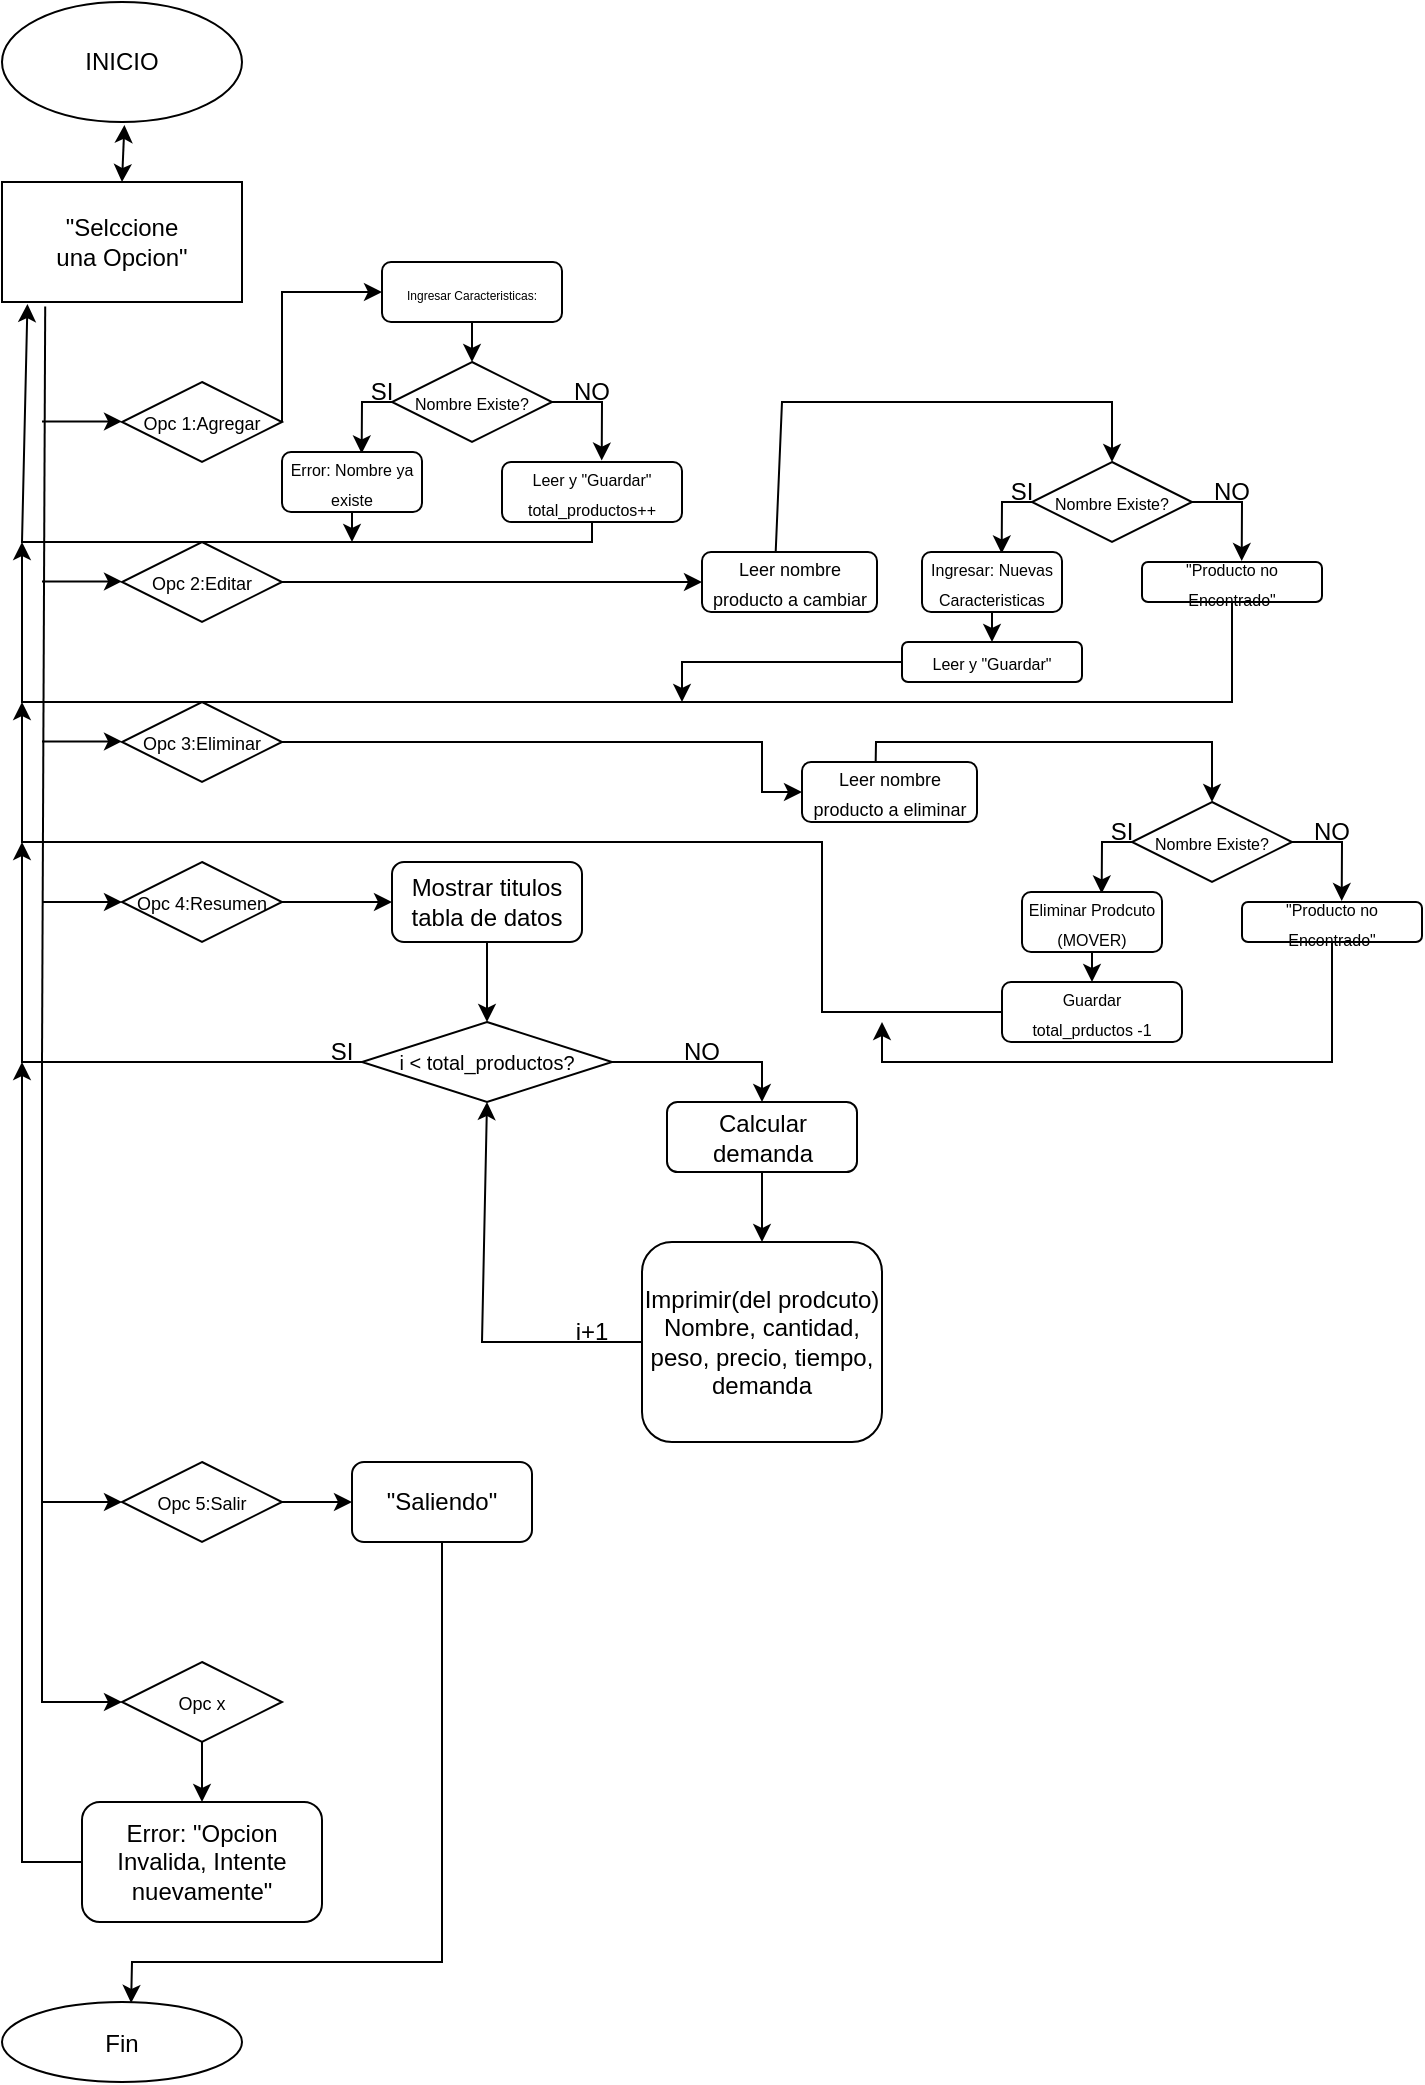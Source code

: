 <mxfile version="24.9.0">
  <diagram name="Página-1" id="0ekzHU6izNQ0DcV8A5S5">
    <mxGraphModel dx="989" dy="521" grid="1" gridSize="10" guides="1" tooltips="1" connect="1" arrows="1" fold="1" page="1" pageScale="1" pageWidth="827" pageHeight="1169" math="0" shadow="0">
      <root>
        <mxCell id="0" />
        <mxCell id="1" parent="0" />
        <mxCell id="WuoT_bfYGDwhzo_1uAU9-14" value="" style="endArrow=classic;startArrow=classic;html=1;rounded=0;entryX=0.51;entryY=1.024;entryDx=0;entryDy=0;exitX=0.5;exitY=0;exitDx=0;exitDy=0;entryPerimeter=0;" edge="1" parent="1" source="WuoT_bfYGDwhzo_1uAU9-16" target="WuoT_bfYGDwhzo_1uAU9-15">
          <mxGeometry width="50" height="50" relative="1" as="geometry">
            <mxPoint x="159.64" y="127.48" as="sourcePoint" />
            <mxPoint x="160.36" y="90" as="targetPoint" />
          </mxGeometry>
        </mxCell>
        <mxCell id="WuoT_bfYGDwhzo_1uAU9-15" value="INICIO" style="ellipse;whiteSpace=wrap;html=1;" vertex="1" parent="1">
          <mxGeometry x="20" y="10" width="120" height="60" as="geometry" />
        </mxCell>
        <mxCell id="WuoT_bfYGDwhzo_1uAU9-16" value="&quot;Selccione&lt;div&gt;una Opcion&quot;&lt;/div&gt;" style="rounded=0;whiteSpace=wrap;html=1;" vertex="1" parent="1">
          <mxGeometry x="20" y="100" width="120" height="60" as="geometry" />
        </mxCell>
        <mxCell id="WuoT_bfYGDwhzo_1uAU9-17" value="&lt;font style=&quot;font-size: 9px;&quot;&gt;Opc 1:Agregar&lt;/font&gt;" style="rhombus;whiteSpace=wrap;html=1;" vertex="1" parent="1">
          <mxGeometry x="80" y="200" width="80" height="40" as="geometry" />
        </mxCell>
        <mxCell id="WuoT_bfYGDwhzo_1uAU9-18" value="&lt;span style=&quot;font-size: 9px;&quot;&gt;Opc 2:Editar&lt;/span&gt;" style="rhombus;whiteSpace=wrap;html=1;" vertex="1" parent="1">
          <mxGeometry x="80" y="280" width="80" height="40" as="geometry" />
        </mxCell>
        <mxCell id="WuoT_bfYGDwhzo_1uAU9-19" value="&lt;span style=&quot;font-size: 9px;&quot;&gt;Opc 3:Eliminar&lt;/span&gt;" style="rhombus;whiteSpace=wrap;html=1;" vertex="1" parent="1">
          <mxGeometry x="80" y="360" width="80" height="40" as="geometry" />
        </mxCell>
        <mxCell id="WuoT_bfYGDwhzo_1uAU9-20" value="&lt;span style=&quot;font-size: 9px;&quot;&gt;Opc 4:Resumen&lt;/span&gt;" style="rhombus;whiteSpace=wrap;html=1;" vertex="1" parent="1">
          <mxGeometry x="80" y="440" width="80" height="40" as="geometry" />
        </mxCell>
        <mxCell id="WuoT_bfYGDwhzo_1uAU9-24" value="" style="endArrow=none;html=1;rounded=0;entryX=0.18;entryY=1.038;entryDx=0;entryDy=0;entryPerimeter=0;" edge="1" parent="1" target="WuoT_bfYGDwhzo_1uAU9-16">
          <mxGeometry width="50" height="50" relative="1" as="geometry">
            <mxPoint x="40" y="540" as="sourcePoint" />
            <mxPoint x="60" y="210" as="targetPoint" />
          </mxGeometry>
        </mxCell>
        <mxCell id="WuoT_bfYGDwhzo_1uAU9-25" value="" style="endArrow=classic;html=1;rounded=0;entryX=0;entryY=0.5;entryDx=0;entryDy=0;" edge="1" parent="1" target="WuoT_bfYGDwhzo_1uAU9-20">
          <mxGeometry width="50" height="50" relative="1" as="geometry">
            <mxPoint x="40" y="460" as="sourcePoint" />
            <mxPoint x="90" y="420" as="targetPoint" />
          </mxGeometry>
        </mxCell>
        <mxCell id="WuoT_bfYGDwhzo_1uAU9-26" value="" style="endArrow=classic;html=1;rounded=0;entryX=0;entryY=0.5;entryDx=0;entryDy=0;" edge="1" parent="1">
          <mxGeometry width="50" height="50" relative="1" as="geometry">
            <mxPoint x="40" y="379.71" as="sourcePoint" />
            <mxPoint x="80" y="379.71" as="targetPoint" />
          </mxGeometry>
        </mxCell>
        <mxCell id="WuoT_bfYGDwhzo_1uAU9-27" value="" style="endArrow=classic;html=1;rounded=0;entryX=0;entryY=0.5;entryDx=0;entryDy=0;" edge="1" parent="1">
          <mxGeometry width="50" height="50" relative="1" as="geometry">
            <mxPoint x="40" y="299.71" as="sourcePoint" />
            <mxPoint x="80" y="299.71" as="targetPoint" />
          </mxGeometry>
        </mxCell>
        <mxCell id="WuoT_bfYGDwhzo_1uAU9-28" value="" style="endArrow=classic;html=1;rounded=0;entryX=0;entryY=0.5;entryDx=0;entryDy=0;" edge="1" parent="1">
          <mxGeometry width="50" height="50" relative="1" as="geometry">
            <mxPoint x="40" y="219.71" as="sourcePoint" />
            <mxPoint x="80" y="219.71" as="targetPoint" />
          </mxGeometry>
        </mxCell>
        <mxCell id="WuoT_bfYGDwhzo_1uAU9-36" value="Fin" style="ellipse;fillColor=#FFFFFF;strokeColor=black" vertex="1" parent="1">
          <mxGeometry x="20" y="1010" width="120" height="40" as="geometry" />
        </mxCell>
        <mxCell id="WuoT_bfYGDwhzo_1uAU9-43" value="&lt;span style=&quot;font-size: 9px;&quot;&gt;Opc 5:Salir&lt;/span&gt;" style="rhombus;whiteSpace=wrap;html=1;" vertex="1" parent="1">
          <mxGeometry x="80" y="740" width="80" height="40" as="geometry" />
        </mxCell>
        <mxCell id="WuoT_bfYGDwhzo_1uAU9-44" value="" style="endArrow=classic;html=1;rounded=0;entryX=0;entryY=0.5;entryDx=0;entryDy=0;" edge="1" parent="1" target="WuoT_bfYGDwhzo_1uAU9-43">
          <mxGeometry width="50" height="50" relative="1" as="geometry">
            <mxPoint x="40" y="539.76" as="sourcePoint" />
            <mxPoint x="80" y="539.76" as="targetPoint" />
            <Array as="points">
              <mxPoint x="40" y="700" />
              <mxPoint x="40" y="760" />
            </Array>
          </mxGeometry>
        </mxCell>
        <mxCell id="WuoT_bfYGDwhzo_1uAU9-45" value="&lt;span style=&quot;font-size: 6px;&quot;&gt;Ingresar Caracteristicas:&lt;/span&gt;" style="rounded=1;whiteSpace=wrap;html=1;" vertex="1" parent="1">
          <mxGeometry x="210" y="140" width="90" height="30" as="geometry" />
        </mxCell>
        <mxCell id="WuoT_bfYGDwhzo_1uAU9-46" value="" style="endArrow=classic;html=1;rounded=0;exitX=1;exitY=0.5;exitDx=0;exitDy=0;entryX=0;entryY=0.5;entryDx=0;entryDy=0;" edge="1" parent="1" source="WuoT_bfYGDwhzo_1uAU9-17" target="WuoT_bfYGDwhzo_1uAU9-45">
          <mxGeometry width="50" height="50" relative="1" as="geometry">
            <mxPoint x="230" y="220" as="sourcePoint" />
            <mxPoint x="280" y="170" as="targetPoint" />
            <Array as="points">
              <mxPoint x="160" y="155" />
            </Array>
          </mxGeometry>
        </mxCell>
        <mxCell id="WuoT_bfYGDwhzo_1uAU9-47" value="&lt;font style=&quot;font-size: 8px;&quot;&gt;Leer y &quot;Guardar&quot;&lt;/font&gt;&lt;div&gt;&lt;font style=&quot;font-size: 8px;&quot;&gt;total_productos++&lt;/font&gt;&lt;/div&gt;" style="rounded=1;whiteSpace=wrap;html=1;" vertex="1" parent="1">
          <mxGeometry x="270" y="240" width="90" height="30" as="geometry" />
        </mxCell>
        <mxCell id="WuoT_bfYGDwhzo_1uAU9-48" value="" style="endArrow=classic;html=1;rounded=0;exitX=0.5;exitY=1;exitDx=0;exitDy=0;entryX=0.5;entryY=0;entryDx=0;entryDy=0;" edge="1" parent="1" source="WuoT_bfYGDwhzo_1uAU9-45" target="WuoT_bfYGDwhzo_1uAU9-49">
          <mxGeometry width="50" height="50" relative="1" as="geometry">
            <mxPoint x="215" y="200" as="sourcePoint" />
            <mxPoint x="315" y="190" as="targetPoint" />
          </mxGeometry>
        </mxCell>
        <mxCell id="WuoT_bfYGDwhzo_1uAU9-49" value="&lt;font style=&quot;font-size: 8px;&quot;&gt;Nombre Existe?&lt;/font&gt;" style="rhombus;whiteSpace=wrap;html=1;" vertex="1" parent="1">
          <mxGeometry x="215" y="190" width="80" height="40" as="geometry" />
        </mxCell>
        <mxCell id="WuoT_bfYGDwhzo_1uAU9-50" value="" style="endArrow=classic;html=1;rounded=0;exitX=1;exitY=0.5;exitDx=0;exitDy=0;entryX=0.554;entryY=-0.024;entryDx=0;entryDy=0;entryPerimeter=0;" edge="1" parent="1" source="WuoT_bfYGDwhzo_1uAU9-49" target="WuoT_bfYGDwhzo_1uAU9-47">
          <mxGeometry width="50" height="50" relative="1" as="geometry">
            <mxPoint x="300" y="230" as="sourcePoint" />
            <mxPoint x="350" y="180" as="targetPoint" />
            <Array as="points">
              <mxPoint x="320" y="210" />
            </Array>
          </mxGeometry>
        </mxCell>
        <mxCell id="WuoT_bfYGDwhzo_1uAU9-52" value="NO" style="text;html=1;align=center;verticalAlign=middle;whiteSpace=wrap;rounded=0;" vertex="1" parent="1">
          <mxGeometry x="285" y="190" width="60" height="30" as="geometry" />
        </mxCell>
        <mxCell id="WuoT_bfYGDwhzo_1uAU9-54" value="" style="endArrow=classic;html=1;rounded=0;exitX=0;exitY=0.5;exitDx=0;exitDy=0;entryX=0.569;entryY=0.024;entryDx=0;entryDy=0;entryPerimeter=0;" edge="1" parent="1" source="WuoT_bfYGDwhzo_1uAU9-49" target="WuoT_bfYGDwhzo_1uAU9-56">
          <mxGeometry width="50" height="50" relative="1" as="geometry">
            <mxPoint x="180" y="280" as="sourcePoint" />
            <mxPoint x="200" y="230" as="targetPoint" />
            <Array as="points">
              <mxPoint x="200" y="210" />
            </Array>
          </mxGeometry>
        </mxCell>
        <mxCell id="WuoT_bfYGDwhzo_1uAU9-56" value="&lt;font style=&quot;font-size: 8px;&quot;&gt;Error: Nombre ya existe&lt;/font&gt;" style="rounded=1;whiteSpace=wrap;html=1;" vertex="1" parent="1">
          <mxGeometry x="160" y="235" width="70" height="30" as="geometry" />
        </mxCell>
        <mxCell id="WuoT_bfYGDwhzo_1uAU9-58" value="SI" style="text;html=1;align=center;verticalAlign=middle;whiteSpace=wrap;rounded=0;" vertex="1" parent="1">
          <mxGeometry x="180" y="190" width="60" height="30" as="geometry" />
        </mxCell>
        <mxCell id="WuoT_bfYGDwhzo_1uAU9-59" value="&lt;font style=&quot;font-size: 9px;&quot;&gt;Leer nombre producto a cambiar&lt;/font&gt;" style="rounded=1;whiteSpace=wrap;html=1;" vertex="1" parent="1">
          <mxGeometry x="370" y="285" width="87.5" height="30" as="geometry" />
        </mxCell>
        <mxCell id="WuoT_bfYGDwhzo_1uAU9-60" value="" style="endArrow=classic;html=1;rounded=0;exitX=1;exitY=0.5;exitDx=0;exitDy=0;entryX=0;entryY=0.5;entryDx=0;entryDy=0;" edge="1" parent="1" source="WuoT_bfYGDwhzo_1uAU9-18" target="WuoT_bfYGDwhzo_1uAU9-59">
          <mxGeometry width="50" height="50" relative="1" as="geometry">
            <mxPoint x="140" y="365" as="sourcePoint" />
            <mxPoint x="190" y="315" as="targetPoint" />
          </mxGeometry>
        </mxCell>
        <mxCell id="WuoT_bfYGDwhzo_1uAU9-63" value="" style="endArrow=classic;html=1;rounded=0;exitX=0.5;exitY=1;exitDx=0;exitDy=0;entryX=0.106;entryY=1.017;entryDx=0;entryDy=0;entryPerimeter=0;" edge="1" parent="1" source="WuoT_bfYGDwhzo_1uAU9-47" target="WuoT_bfYGDwhzo_1uAU9-16">
          <mxGeometry width="50" height="50" relative="1" as="geometry">
            <mxPoint x="280" y="325" as="sourcePoint" />
            <mxPoint x="340" y="119.31" as="targetPoint" />
            <Array as="points">
              <mxPoint x="315" y="280" />
              <mxPoint x="30" y="280" />
            </Array>
          </mxGeometry>
        </mxCell>
        <mxCell id="WuoT_bfYGDwhzo_1uAU9-67" value="&lt;span style=&quot;font-size: 8px;&quot;&gt;&quot;Producto no Encontrado&quot;&lt;/span&gt;" style="rounded=1;whiteSpace=wrap;html=1;" vertex="1" parent="1">
          <mxGeometry x="590" y="290" width="90" height="20" as="geometry" />
        </mxCell>
        <mxCell id="WuoT_bfYGDwhzo_1uAU9-69" value="&lt;font style=&quot;font-size: 8px;&quot;&gt;Nombre Existe?&lt;/font&gt;" style="rhombus;whiteSpace=wrap;html=1;" vertex="1" parent="1">
          <mxGeometry x="535" y="240" width="80" height="40" as="geometry" />
        </mxCell>
        <mxCell id="WuoT_bfYGDwhzo_1uAU9-70" value="" style="endArrow=classic;html=1;rounded=0;exitX=1;exitY=0.5;exitDx=0;exitDy=0;entryX=0.554;entryY=-0.024;entryDx=0;entryDy=0;entryPerimeter=0;" edge="1" parent="1" source="WuoT_bfYGDwhzo_1uAU9-69" target="WuoT_bfYGDwhzo_1uAU9-67">
          <mxGeometry width="50" height="50" relative="1" as="geometry">
            <mxPoint x="620" y="280" as="sourcePoint" />
            <mxPoint x="670" y="230" as="targetPoint" />
            <Array as="points">
              <mxPoint x="640" y="260" />
            </Array>
          </mxGeometry>
        </mxCell>
        <mxCell id="WuoT_bfYGDwhzo_1uAU9-71" value="NO" style="text;html=1;align=center;verticalAlign=middle;whiteSpace=wrap;rounded=0;" vertex="1" parent="1">
          <mxGeometry x="605" y="240" width="60" height="30" as="geometry" />
        </mxCell>
        <mxCell id="WuoT_bfYGDwhzo_1uAU9-72" value="" style="endArrow=classic;html=1;rounded=0;exitX=0;exitY=0.5;exitDx=0;exitDy=0;entryX=0.569;entryY=0.024;entryDx=0;entryDy=0;entryPerimeter=0;" edge="1" parent="1" source="WuoT_bfYGDwhzo_1uAU9-69" target="WuoT_bfYGDwhzo_1uAU9-73">
          <mxGeometry width="50" height="50" relative="1" as="geometry">
            <mxPoint x="500" y="330" as="sourcePoint" />
            <mxPoint x="520" y="280" as="targetPoint" />
            <Array as="points">
              <mxPoint x="520" y="260" />
            </Array>
          </mxGeometry>
        </mxCell>
        <mxCell id="WuoT_bfYGDwhzo_1uAU9-73" value="&lt;span style=&quot;font-size: 8px;&quot;&gt;Ingresar: Nuevas&lt;/span&gt;&lt;div&gt;&lt;span style=&quot;font-size: 8px;&quot;&gt;Caracteristicas&lt;/span&gt;&lt;/div&gt;" style="rounded=1;whiteSpace=wrap;html=1;" vertex="1" parent="1">
          <mxGeometry x="480" y="285" width="70" height="30" as="geometry" />
        </mxCell>
        <mxCell id="WuoT_bfYGDwhzo_1uAU9-74" value="SI" style="text;html=1;align=center;verticalAlign=middle;whiteSpace=wrap;rounded=0;" vertex="1" parent="1">
          <mxGeometry x="500" y="240" width="60" height="30" as="geometry" />
        </mxCell>
        <mxCell id="WuoT_bfYGDwhzo_1uAU9-76" value="" style="endArrow=classic;html=1;rounded=0;exitX=0.421;exitY=0.007;exitDx=0;exitDy=0;exitPerimeter=0;entryX=0.5;entryY=0;entryDx=0;entryDy=0;" edge="1" parent="1" source="WuoT_bfYGDwhzo_1uAU9-59" target="WuoT_bfYGDwhzo_1uAU9-69">
          <mxGeometry width="50" height="50" relative="1" as="geometry">
            <mxPoint x="485" y="210" as="sourcePoint" />
            <mxPoint x="535" y="160" as="targetPoint" />
            <Array as="points">
              <mxPoint x="410" y="210" />
              <mxPoint x="575" y="210" />
            </Array>
          </mxGeometry>
        </mxCell>
        <mxCell id="WuoT_bfYGDwhzo_1uAU9-78" value="&lt;font style=&quot;font-size: 8px;&quot;&gt;Leer y &quot;Guardar&quot;&lt;/font&gt;" style="rounded=1;whiteSpace=wrap;html=1;" vertex="1" parent="1">
          <mxGeometry x="470" y="330" width="90" height="20" as="geometry" />
        </mxCell>
        <mxCell id="WuoT_bfYGDwhzo_1uAU9-79" value="" style="endArrow=classic;html=1;rounded=0;exitX=0.5;exitY=1;exitDx=0;exitDy=0;" edge="1" parent="1" source="WuoT_bfYGDwhzo_1uAU9-73" target="WuoT_bfYGDwhzo_1uAU9-78">
          <mxGeometry width="50" height="50" relative="1" as="geometry">
            <mxPoint x="450" y="420" as="sourcePoint" />
            <mxPoint x="500" y="370" as="targetPoint" />
          </mxGeometry>
        </mxCell>
        <mxCell id="WuoT_bfYGDwhzo_1uAU9-81" value="" style="endArrow=classic;html=1;rounded=0;exitX=0.5;exitY=1;exitDx=0;exitDy=0;" edge="1" parent="1" source="WuoT_bfYGDwhzo_1uAU9-67">
          <mxGeometry width="50" height="50" relative="1" as="geometry">
            <mxPoint x="630" y="380" as="sourcePoint" />
            <mxPoint x="30" y="280" as="targetPoint" />
            <Array as="points">
              <mxPoint x="635" y="360" />
              <mxPoint x="30" y="360" />
            </Array>
          </mxGeometry>
        </mxCell>
        <mxCell id="WuoT_bfYGDwhzo_1uAU9-85" value="" style="endArrow=classic;html=1;rounded=0;exitX=0.5;exitY=1;exitDx=0;exitDy=0;" edge="1" parent="1" source="WuoT_bfYGDwhzo_1uAU9-56">
          <mxGeometry width="50" height="50" relative="1" as="geometry">
            <mxPoint x="320" y="360" as="sourcePoint" />
            <mxPoint x="195" y="280" as="targetPoint" />
          </mxGeometry>
        </mxCell>
        <mxCell id="WuoT_bfYGDwhzo_1uAU9-86" value="" style="endArrow=classic;html=1;rounded=0;exitX=0;exitY=0.5;exitDx=0;exitDy=0;" edge="1" parent="1" source="WuoT_bfYGDwhzo_1uAU9-78">
          <mxGeometry width="50" height="50" relative="1" as="geometry">
            <mxPoint x="205" y="275" as="sourcePoint" />
            <mxPoint x="360" y="360" as="targetPoint" />
            <Array as="points">
              <mxPoint x="360" y="340" />
            </Array>
          </mxGeometry>
        </mxCell>
        <mxCell id="WuoT_bfYGDwhzo_1uAU9-87" value="&lt;font style=&quot;font-size: 9px;&quot;&gt;Leer nombre producto a eliminar&lt;/font&gt;" style="rounded=1;whiteSpace=wrap;html=1;" vertex="1" parent="1">
          <mxGeometry x="420" y="390" width="87.5" height="30" as="geometry" />
        </mxCell>
        <mxCell id="WuoT_bfYGDwhzo_1uAU9-88" value="&lt;span style=&quot;font-size: 8px;&quot;&gt;&quot;Producto no Encontrado&quot;&lt;/span&gt;" style="rounded=1;whiteSpace=wrap;html=1;" vertex="1" parent="1">
          <mxGeometry x="640" y="460" width="90" height="20" as="geometry" />
        </mxCell>
        <mxCell id="WuoT_bfYGDwhzo_1uAU9-89" value="&lt;font style=&quot;font-size: 8px;&quot;&gt;Nombre Existe?&lt;/font&gt;" style="rhombus;whiteSpace=wrap;html=1;" vertex="1" parent="1">
          <mxGeometry x="585" y="410" width="80" height="40" as="geometry" />
        </mxCell>
        <mxCell id="WuoT_bfYGDwhzo_1uAU9-90" value="" style="endArrow=classic;html=1;rounded=0;exitX=1;exitY=0.5;exitDx=0;exitDy=0;entryX=0.554;entryY=-0.024;entryDx=0;entryDy=0;entryPerimeter=0;" edge="1" parent="1" source="WuoT_bfYGDwhzo_1uAU9-89" target="WuoT_bfYGDwhzo_1uAU9-88">
          <mxGeometry width="50" height="50" relative="1" as="geometry">
            <mxPoint x="670" y="450" as="sourcePoint" />
            <mxPoint x="720" y="400" as="targetPoint" />
            <Array as="points">
              <mxPoint x="690" y="430" />
            </Array>
          </mxGeometry>
        </mxCell>
        <mxCell id="WuoT_bfYGDwhzo_1uAU9-91" value="NO" style="text;html=1;align=center;verticalAlign=middle;whiteSpace=wrap;rounded=0;" vertex="1" parent="1">
          <mxGeometry x="655" y="410" width="60" height="30" as="geometry" />
        </mxCell>
        <mxCell id="WuoT_bfYGDwhzo_1uAU9-92" value="" style="endArrow=classic;html=1;rounded=0;exitX=0;exitY=0.5;exitDx=0;exitDy=0;entryX=0.569;entryY=0.024;entryDx=0;entryDy=0;entryPerimeter=0;" edge="1" parent="1" source="WuoT_bfYGDwhzo_1uAU9-89" target="WuoT_bfYGDwhzo_1uAU9-93">
          <mxGeometry width="50" height="50" relative="1" as="geometry">
            <mxPoint x="550" y="500" as="sourcePoint" />
            <mxPoint x="570" y="450" as="targetPoint" />
            <Array as="points">
              <mxPoint x="570" y="430" />
            </Array>
          </mxGeometry>
        </mxCell>
        <mxCell id="WuoT_bfYGDwhzo_1uAU9-93" value="&lt;span style=&quot;font-size: 8px;&quot;&gt;Eliminar Prodcuto&lt;/span&gt;&lt;div&gt;&lt;span style=&quot;font-size: 8px;&quot;&gt;(MOVER)&lt;/span&gt;&lt;/div&gt;" style="rounded=1;whiteSpace=wrap;html=1;" vertex="1" parent="1">
          <mxGeometry x="530" y="455" width="70" height="30" as="geometry" />
        </mxCell>
        <mxCell id="WuoT_bfYGDwhzo_1uAU9-94" value="SI" style="text;html=1;align=center;verticalAlign=middle;whiteSpace=wrap;rounded=0;" vertex="1" parent="1">
          <mxGeometry x="550" y="410" width="60" height="30" as="geometry" />
        </mxCell>
        <mxCell id="WuoT_bfYGDwhzo_1uAU9-95" value="" style="endArrow=classic;html=1;rounded=0;exitX=0.421;exitY=0.007;exitDx=0;exitDy=0;exitPerimeter=0;entryX=0.5;entryY=0;entryDx=0;entryDy=0;" edge="1" parent="1" source="WuoT_bfYGDwhzo_1uAU9-87" target="WuoT_bfYGDwhzo_1uAU9-89">
          <mxGeometry width="50" height="50" relative="1" as="geometry">
            <mxPoint x="535" y="380" as="sourcePoint" />
            <mxPoint x="585" y="330" as="targetPoint" />
            <Array as="points">
              <mxPoint x="457" y="380" />
              <mxPoint x="625" y="380" />
            </Array>
          </mxGeometry>
        </mxCell>
        <mxCell id="WuoT_bfYGDwhzo_1uAU9-96" value="&lt;font style=&quot;font-size: 8px;&quot;&gt;Guardar&lt;/font&gt;&lt;div&gt;&lt;font style=&quot;font-size: 8px;&quot;&gt;total_prductos -1&lt;/font&gt;&lt;/div&gt;" style="rounded=1;whiteSpace=wrap;html=1;" vertex="1" parent="1">
          <mxGeometry x="520" y="500" width="90" height="30" as="geometry" />
        </mxCell>
        <mxCell id="WuoT_bfYGDwhzo_1uAU9-97" value="" style="endArrow=classic;html=1;rounded=0;exitX=0.5;exitY=1;exitDx=0;exitDy=0;" edge="1" parent="1" source="WuoT_bfYGDwhzo_1uAU9-93" target="WuoT_bfYGDwhzo_1uAU9-96">
          <mxGeometry width="50" height="50" relative="1" as="geometry">
            <mxPoint x="500" y="590" as="sourcePoint" />
            <mxPoint x="550" y="540" as="targetPoint" />
          </mxGeometry>
        </mxCell>
        <mxCell id="WuoT_bfYGDwhzo_1uAU9-100" value="" style="endArrow=classic;html=1;rounded=0;exitX=0;exitY=0.5;exitDx=0;exitDy=0;" edge="1" parent="1" source="WuoT_bfYGDwhzo_1uAU9-96">
          <mxGeometry width="50" height="50" relative="1" as="geometry">
            <mxPoint x="370" y="520" as="sourcePoint" />
            <mxPoint x="30" y="360" as="targetPoint" />
            <Array as="points">
              <mxPoint x="430" y="515" />
              <mxPoint x="430" y="430" />
              <mxPoint x="30" y="430" />
            </Array>
          </mxGeometry>
        </mxCell>
        <mxCell id="WuoT_bfYGDwhzo_1uAU9-101" value="" style="endArrow=classic;html=1;rounded=0;exitX=1;exitY=0.5;exitDx=0;exitDy=0;entryX=0;entryY=0.5;entryDx=0;entryDy=0;" edge="1" parent="1" source="WuoT_bfYGDwhzo_1uAU9-19" target="WuoT_bfYGDwhzo_1uAU9-87">
          <mxGeometry width="50" height="50" relative="1" as="geometry">
            <mxPoint x="320" y="430" as="sourcePoint" />
            <mxPoint x="370" y="380" as="targetPoint" />
            <Array as="points">
              <mxPoint x="400" y="380" />
              <mxPoint x="400" y="405" />
            </Array>
          </mxGeometry>
        </mxCell>
        <mxCell id="WuoT_bfYGDwhzo_1uAU9-102" value="" style="endArrow=classic;html=1;rounded=0;exitX=0.5;exitY=1;exitDx=0;exitDy=0;" edge="1" parent="1" source="WuoT_bfYGDwhzo_1uAU9-88">
          <mxGeometry width="50" height="50" relative="1" as="geometry">
            <mxPoint x="715" y="570" as="sourcePoint" />
            <mxPoint x="460" y="520" as="targetPoint" />
            <Array as="points">
              <mxPoint x="685" y="540" />
              <mxPoint x="460" y="540" />
              <mxPoint x="460" y="530" />
            </Array>
          </mxGeometry>
        </mxCell>
        <mxCell id="WuoT_bfYGDwhzo_1uAU9-103" value="Mostrar titulos tabla de datos" style="rounded=1;whiteSpace=wrap;html=1;" vertex="1" parent="1">
          <mxGeometry x="215" y="440" width="95" height="40" as="geometry" />
        </mxCell>
        <mxCell id="WuoT_bfYGDwhzo_1uAU9-106" value="" style="endArrow=classic;html=1;rounded=0;exitX=1;exitY=0.5;exitDx=0;exitDy=0;entryX=0;entryY=0.5;entryDx=0;entryDy=0;" edge="1" parent="1" source="WuoT_bfYGDwhzo_1uAU9-20" target="WuoT_bfYGDwhzo_1uAU9-103">
          <mxGeometry width="50" height="50" relative="1" as="geometry">
            <mxPoint x="260" y="530" as="sourcePoint" />
            <mxPoint x="310" y="480" as="targetPoint" />
          </mxGeometry>
        </mxCell>
        <mxCell id="WuoT_bfYGDwhzo_1uAU9-107" value="Imprimir(del prodcuto)&lt;div&gt;Nombre, cantidad, peso, precio, tiempo, demanda&lt;/div&gt;" style="rounded=1;whiteSpace=wrap;html=1;" vertex="1" parent="1">
          <mxGeometry x="340" y="630" width="120" height="100" as="geometry" />
        </mxCell>
        <mxCell id="WuoT_bfYGDwhzo_1uAU9-110" value="&lt;font style=&quot;font-size: 10px;&quot;&gt;i &amp;lt; total_productos?&lt;/font&gt;" style="rhombus;whiteSpace=wrap;html=1;" vertex="1" parent="1">
          <mxGeometry x="200" y="520" width="125" height="40" as="geometry" />
        </mxCell>
        <mxCell id="WuoT_bfYGDwhzo_1uAU9-113" value="" style="endArrow=classic;html=1;rounded=0;exitX=0.5;exitY=1;exitDx=0;exitDy=0;entryX=0.5;entryY=0;entryDx=0;entryDy=0;" edge="1" parent="1" source="WuoT_bfYGDwhzo_1uAU9-103" target="WuoT_bfYGDwhzo_1uAU9-110">
          <mxGeometry width="50" height="50" relative="1" as="geometry">
            <mxPoint x="260" y="550" as="sourcePoint" />
            <mxPoint x="310" y="500" as="targetPoint" />
          </mxGeometry>
        </mxCell>
        <mxCell id="WuoT_bfYGDwhzo_1uAU9-115" value="NO" style="text;html=1;align=center;verticalAlign=middle;whiteSpace=wrap;rounded=0;" vertex="1" parent="1">
          <mxGeometry x="340" y="520" width="60" height="30" as="geometry" />
        </mxCell>
        <mxCell id="WuoT_bfYGDwhzo_1uAU9-116" value="Calcular demanda" style="rounded=1;whiteSpace=wrap;html=1;" vertex="1" parent="1">
          <mxGeometry x="352.5" y="560" width="95" height="35" as="geometry" />
        </mxCell>
        <mxCell id="WuoT_bfYGDwhzo_1uAU9-117" value="" style="endArrow=classic;html=1;rounded=0;exitX=1;exitY=0.5;exitDx=0;exitDy=0;entryX=0.5;entryY=0;entryDx=0;entryDy=0;" edge="1" parent="1" source="WuoT_bfYGDwhzo_1uAU9-110" target="WuoT_bfYGDwhzo_1uAU9-116">
          <mxGeometry width="50" height="50" relative="1" as="geometry">
            <mxPoint x="260" y="550" as="sourcePoint" />
            <mxPoint x="310" y="500" as="targetPoint" />
            <Array as="points">
              <mxPoint x="375" y="540" />
              <mxPoint x="400" y="540" />
            </Array>
          </mxGeometry>
        </mxCell>
        <mxCell id="WuoT_bfYGDwhzo_1uAU9-118" value="" style="endArrow=classic;html=1;rounded=0;exitX=0.5;exitY=1;exitDx=0;exitDy=0;entryX=0.5;entryY=0;entryDx=0;entryDy=0;" edge="1" parent="1" source="WuoT_bfYGDwhzo_1uAU9-116" target="WuoT_bfYGDwhzo_1uAU9-107">
          <mxGeometry width="50" height="50" relative="1" as="geometry">
            <mxPoint x="260" y="550" as="sourcePoint" />
            <mxPoint x="374" y="627" as="targetPoint" />
          </mxGeometry>
        </mxCell>
        <mxCell id="WuoT_bfYGDwhzo_1uAU9-119" value="" style="endArrow=classic;html=1;rounded=0;exitX=0;exitY=0.5;exitDx=0;exitDy=0;entryX=0.5;entryY=1;entryDx=0;entryDy=0;" edge="1" parent="1" source="WuoT_bfYGDwhzo_1uAU9-107" target="WuoT_bfYGDwhzo_1uAU9-110">
          <mxGeometry width="50" height="50" relative="1" as="geometry">
            <mxPoint x="260" y="620" as="sourcePoint" />
            <mxPoint x="310" y="570" as="targetPoint" />
            <Array as="points">
              <mxPoint x="260" y="680" />
            </Array>
          </mxGeometry>
        </mxCell>
        <mxCell id="WuoT_bfYGDwhzo_1uAU9-120" value="i+1" style="text;html=1;align=center;verticalAlign=middle;whiteSpace=wrap;rounded=0;" vertex="1" parent="1">
          <mxGeometry x="285" y="660" width="60" height="30" as="geometry" />
        </mxCell>
        <mxCell id="WuoT_bfYGDwhzo_1uAU9-121" value="" style="endArrow=classic;html=1;rounded=0;exitX=0;exitY=0.5;exitDx=0;exitDy=0;" edge="1" parent="1" source="WuoT_bfYGDwhzo_1uAU9-110">
          <mxGeometry width="50" height="50" relative="1" as="geometry">
            <mxPoint x="260" y="620" as="sourcePoint" />
            <mxPoint x="30" y="430" as="targetPoint" />
            <Array as="points">
              <mxPoint x="30" y="540" />
            </Array>
          </mxGeometry>
        </mxCell>
        <mxCell id="WuoT_bfYGDwhzo_1uAU9-122" value="SI" style="text;html=1;align=center;verticalAlign=middle;whiteSpace=wrap;rounded=0;" vertex="1" parent="1">
          <mxGeometry x="160" y="520" width="60" height="30" as="geometry" />
        </mxCell>
        <mxCell id="WuoT_bfYGDwhzo_1uAU9-123" value="&quot;Saliendo&quot;" style="rounded=1;whiteSpace=wrap;html=1;" vertex="1" parent="1">
          <mxGeometry x="195" y="740" width="90" height="40" as="geometry" />
        </mxCell>
        <mxCell id="WuoT_bfYGDwhzo_1uAU9-124" value="" style="endArrow=classic;html=1;rounded=0;exitX=1;exitY=0.5;exitDx=0;exitDy=0;entryX=0;entryY=0.5;entryDx=0;entryDy=0;" edge="1" parent="1" source="WuoT_bfYGDwhzo_1uAU9-43" target="WuoT_bfYGDwhzo_1uAU9-123">
          <mxGeometry width="50" height="50" relative="1" as="geometry">
            <mxPoint x="260" y="690" as="sourcePoint" />
            <mxPoint x="310" y="640" as="targetPoint" />
          </mxGeometry>
        </mxCell>
        <mxCell id="WuoT_bfYGDwhzo_1uAU9-125" value="&lt;span style=&quot;font-size: 9px;&quot;&gt;Opc x&lt;/span&gt;" style="rhombus;whiteSpace=wrap;html=1;" vertex="1" parent="1">
          <mxGeometry x="80" y="840" width="80" height="40" as="geometry" />
        </mxCell>
        <mxCell id="WuoT_bfYGDwhzo_1uAU9-126" value="" style="endArrow=classic;html=1;rounded=0;entryX=0;entryY=0.5;entryDx=0;entryDy=0;" edge="1" parent="1" target="WuoT_bfYGDwhzo_1uAU9-125">
          <mxGeometry width="50" height="50" relative="1" as="geometry">
            <mxPoint x="40" y="760" as="sourcePoint" />
            <mxPoint x="40" y="860" as="targetPoint" />
            <Array as="points">
              <mxPoint x="40" y="860" />
            </Array>
          </mxGeometry>
        </mxCell>
        <mxCell id="WuoT_bfYGDwhzo_1uAU9-127" value="" style="endArrow=classic;html=1;rounded=0;exitX=0.5;exitY=1;exitDx=0;exitDy=0;entryX=0.538;entryY=0.012;entryDx=0;entryDy=0;entryPerimeter=0;" edge="1" parent="1" source="WuoT_bfYGDwhzo_1uAU9-123" target="WuoT_bfYGDwhzo_1uAU9-36">
          <mxGeometry width="50" height="50" relative="1" as="geometry">
            <mxPoint x="210" y="870" as="sourcePoint" />
            <mxPoint x="240" y="960" as="targetPoint" />
            <Array as="points">
              <mxPoint x="240" y="990" />
              <mxPoint x="85" y="990" />
            </Array>
          </mxGeometry>
        </mxCell>
        <mxCell id="WuoT_bfYGDwhzo_1uAU9-128" value="Error: &quot;Opcion Invalida, Intente nuevamente&quot;" style="rounded=1;whiteSpace=wrap;html=1;" vertex="1" parent="1">
          <mxGeometry x="60" y="910" width="120" height="60" as="geometry" />
        </mxCell>
        <mxCell id="WuoT_bfYGDwhzo_1uAU9-130" value="" style="endArrow=classic;html=1;rounded=0;exitX=0.5;exitY=1;exitDx=0;exitDy=0;entryX=0.5;entryY=0;entryDx=0;entryDy=0;" edge="1" parent="1" source="WuoT_bfYGDwhzo_1uAU9-125" target="WuoT_bfYGDwhzo_1uAU9-128">
          <mxGeometry width="50" height="50" relative="1" as="geometry">
            <mxPoint x="190" y="980" as="sourcePoint" />
            <mxPoint x="240" y="930" as="targetPoint" />
          </mxGeometry>
        </mxCell>
        <mxCell id="WuoT_bfYGDwhzo_1uAU9-131" value="" style="endArrow=classic;html=1;rounded=0;exitX=0;exitY=0.5;exitDx=0;exitDy=0;" edge="1" parent="1" source="WuoT_bfYGDwhzo_1uAU9-128">
          <mxGeometry width="50" height="50" relative="1" as="geometry">
            <mxPoint x="230" y="940" as="sourcePoint" />
            <mxPoint x="30" y="540" as="targetPoint" />
            <Array as="points">
              <mxPoint x="30" y="940" />
            </Array>
          </mxGeometry>
        </mxCell>
      </root>
    </mxGraphModel>
  </diagram>
</mxfile>
